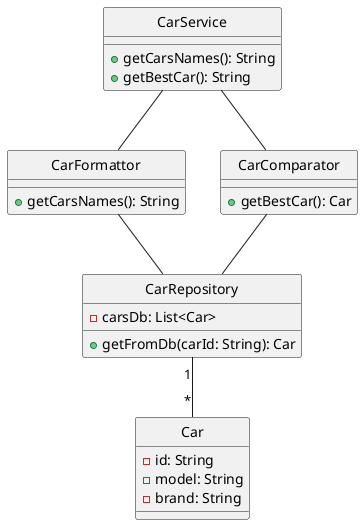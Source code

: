 @startuml
skinparam style strictuml

class Car {
    -id: String
    -model: String
    -brand: String
}

class CarRepository {
    -carsDb: List<Car>
    +getFromDb(carId: String): Car
}

class CarService {
   +getCarsNames(): String
   +getBestCar(): String
}

class CarFormattor {
    +getCarsNames(): String
}

class CarComparator {
    +getBestCar(): Car
}

CarRepository "1" -- "*" Car 
CarService -- CarFormattor
CarService -- CarComparator
CarFormattor -- CarRepository 
CarComparator -- CarRepository

@enduml
